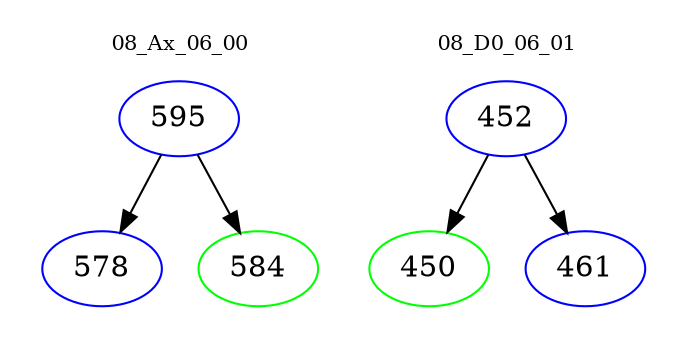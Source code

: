 digraph{
subgraph cluster_0 {
color = white
label = "08_Ax_06_00";
fontsize=10;
T0_595 [label="595", color="blue"]
T0_595 -> T0_578 [color="black"]
T0_578 [label="578", color="blue"]
T0_595 -> T0_584 [color="black"]
T0_584 [label="584", color="green"]
}
subgraph cluster_1 {
color = white
label = "08_D0_06_01";
fontsize=10;
T1_452 [label="452", color="blue"]
T1_452 -> T1_450 [color="black"]
T1_450 [label="450", color="green"]
T1_452 -> T1_461 [color="black"]
T1_461 [label="461", color="blue"]
}
}
